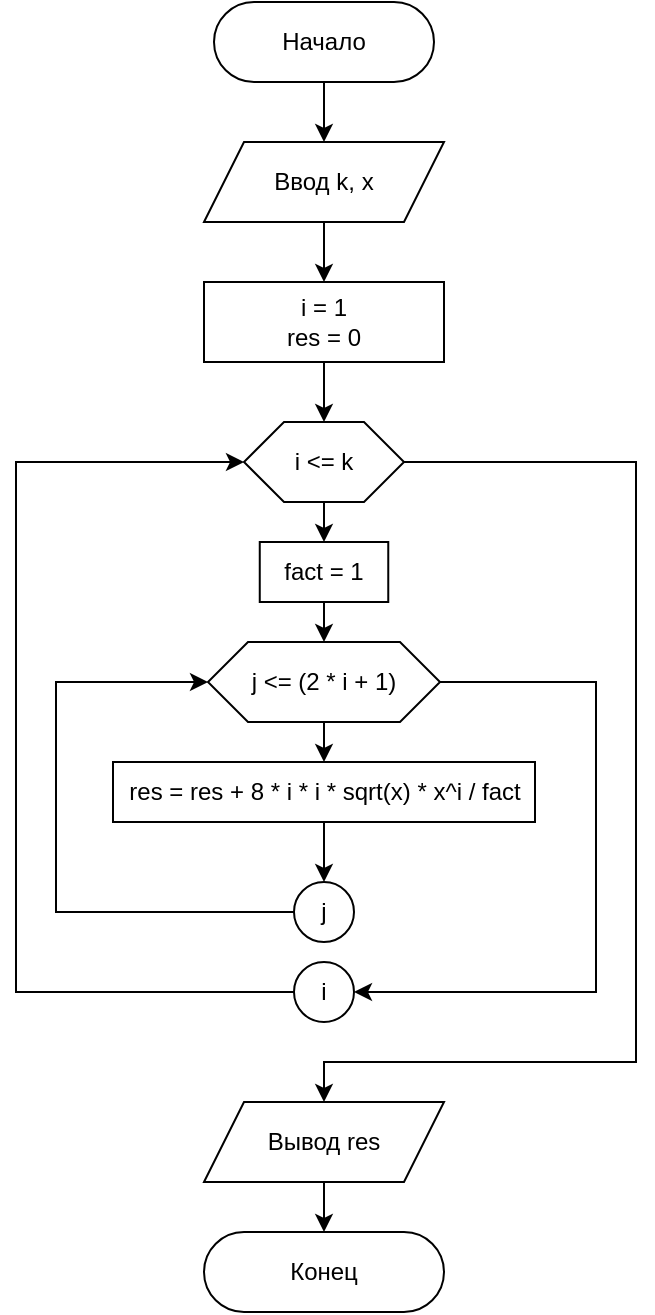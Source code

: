 <mxfile version="24.3.0" type="device">
  <diagram name="Страница — 1" id="fY1QoJU-OQZtq0JVKS2O">
    <mxGraphModel dx="1977" dy="1213" grid="1" gridSize="10" guides="1" tooltips="1" connect="1" arrows="1" fold="1" page="1" pageScale="1" pageWidth="827" pageHeight="1169" math="0" shadow="0">
      <root>
        <mxCell id="0" />
        <mxCell id="1" parent="0" />
        <mxCell id="Y9y1II7sfUISDOUBbBMM-1" value="Начало" style="rounded=1;whiteSpace=wrap;html=1;arcSize=50;" vertex="1" parent="1">
          <mxGeometry x="339" y="50" width="110" height="40" as="geometry" />
        </mxCell>
        <mxCell id="Y9y1II7sfUISDOUBbBMM-2" value="Ввод k, x" style="shape=parallelogram;perimeter=parallelogramPerimeter;whiteSpace=wrap;html=1;fixedSize=1;" vertex="1" parent="1">
          <mxGeometry x="334" y="120" width="120" height="40" as="geometry" />
        </mxCell>
        <mxCell id="Y9y1II7sfUISDOUBbBMM-5" value="i = 1&lt;br&gt;res = 0" style="rounded=0;whiteSpace=wrap;html=1;" vertex="1" parent="1">
          <mxGeometry x="334" y="190" width="120" height="40" as="geometry" />
        </mxCell>
        <mxCell id="Y9y1II7sfUISDOUBbBMM-9" value="" style="endArrow=classic;html=1;rounded=0;exitX=0;exitY=0.5;exitDx=0;exitDy=0;entryX=0;entryY=0.5;entryDx=0;entryDy=0;" edge="1" parent="1" source="Y9y1II7sfUISDOUBbBMM-18" target="Y9y1II7sfUISDOUBbBMM-17">
          <mxGeometry width="50" height="50" relative="1" as="geometry">
            <mxPoint x="351.5" y="430" as="sourcePoint" />
            <mxPoint x="339" y="280" as="targetPoint" />
            <Array as="points">
              <mxPoint x="240" y="545" />
              <mxPoint x="240" y="425" />
              <mxPoint x="240" y="280" />
            </Array>
          </mxGeometry>
        </mxCell>
        <mxCell id="Y9y1II7sfUISDOUBbBMM-10" value="" style="endArrow=classic;html=1;rounded=0;exitX=0.5;exitY=1;exitDx=0;exitDy=0;entryX=0.5;entryY=0;entryDx=0;entryDy=0;" edge="1" parent="1" source="Y9y1II7sfUISDOUBbBMM-1" target="Y9y1II7sfUISDOUBbBMM-2">
          <mxGeometry width="50" height="50" relative="1" as="geometry">
            <mxPoint x="114" y="190" as="sourcePoint" />
            <mxPoint x="164" y="140" as="targetPoint" />
          </mxGeometry>
        </mxCell>
        <mxCell id="Y9y1II7sfUISDOUBbBMM-11" value="" style="endArrow=classic;html=1;rounded=0;exitX=0.5;exitY=1;exitDx=0;exitDy=0;entryX=0.5;entryY=0;entryDx=0;entryDy=0;" edge="1" parent="1" source="Y9y1II7sfUISDOUBbBMM-2" target="Y9y1II7sfUISDOUBbBMM-5">
          <mxGeometry width="50" height="50" relative="1" as="geometry">
            <mxPoint x="134" y="250" as="sourcePoint" />
            <mxPoint x="184" y="200" as="targetPoint" />
          </mxGeometry>
        </mxCell>
        <mxCell id="Y9y1II7sfUISDOUBbBMM-12" value="Вывод res" style="shape=parallelogram;perimeter=parallelogramPerimeter;whiteSpace=wrap;html=1;fixedSize=1;" vertex="1" parent="1">
          <mxGeometry x="334" y="600" width="120" height="40" as="geometry" />
        </mxCell>
        <mxCell id="Y9y1II7sfUISDOUBbBMM-13" value="" style="endArrow=classic;html=1;rounded=0;exitX=0.5;exitY=1;exitDx=0;exitDy=0;" edge="1" parent="1" source="Y9y1II7sfUISDOUBbBMM-5">
          <mxGeometry width="50" height="50" relative="1" as="geometry">
            <mxPoint x="180" y="380" as="sourcePoint" />
            <mxPoint x="394" y="260" as="targetPoint" />
          </mxGeometry>
        </mxCell>
        <mxCell id="Y9y1II7sfUISDOUBbBMM-14" value="" style="endArrow=classic;html=1;rounded=0;exitX=1;exitY=0.5;exitDx=0;exitDy=0;" edge="1" parent="1" source="Y9y1II7sfUISDOUBbBMM-17" target="Y9y1II7sfUISDOUBbBMM-12">
          <mxGeometry width="50" height="50" relative="1" as="geometry">
            <mxPoint x="449" y="280" as="sourcePoint" />
            <mxPoint x="330" y="490" as="targetPoint" />
            <Array as="points">
              <mxPoint x="550" y="280" />
              <mxPoint x="550" y="580" />
              <mxPoint x="394" y="580" />
            </Array>
          </mxGeometry>
        </mxCell>
        <mxCell id="Y9y1II7sfUISDOUBbBMM-15" value="" style="endArrow=classic;html=1;rounded=0;exitX=0.5;exitY=1;exitDx=0;exitDy=0;" edge="1" parent="1" source="Y9y1II7sfUISDOUBbBMM-12" target="Y9y1II7sfUISDOUBbBMM-16">
          <mxGeometry width="50" height="50" relative="1" as="geometry">
            <mxPoint x="394" y="640" as="sourcePoint" />
            <mxPoint x="399" y="795" as="targetPoint" />
          </mxGeometry>
        </mxCell>
        <mxCell id="Y9y1II7sfUISDOUBbBMM-16" value="Конец" style="rounded=1;whiteSpace=wrap;html=1;arcSize=50;" vertex="1" parent="1">
          <mxGeometry x="334" y="665" width="120" height="40" as="geometry" />
        </mxCell>
        <mxCell id="Y9y1II7sfUISDOUBbBMM-17" value="i &amp;lt;= k" style="shape=hexagon;perimeter=hexagonPerimeter2;whiteSpace=wrap;html=1;fixedSize=1;" vertex="1" parent="1">
          <mxGeometry x="354" y="260" width="80" height="40" as="geometry" />
        </mxCell>
        <mxCell id="Y9y1II7sfUISDOUBbBMM-18" value="i" style="ellipse;whiteSpace=wrap;html=1;aspect=fixed;" vertex="1" parent="1">
          <mxGeometry x="379" y="530" width="30" height="30" as="geometry" />
        </mxCell>
        <mxCell id="Y9y1II7sfUISDOUBbBMM-21" value="fact = 1" style="rounded=0;whiteSpace=wrap;html=1;" vertex="1" parent="1">
          <mxGeometry x="361.88" y="320" width="64.25" height="30" as="geometry" />
        </mxCell>
        <mxCell id="Y9y1II7sfUISDOUBbBMM-22" value="" style="endArrow=classic;html=1;rounded=0;exitX=0.5;exitY=1;exitDx=0;exitDy=0;" edge="1" parent="1" source="Y9y1II7sfUISDOUBbBMM-17" target="Y9y1II7sfUISDOUBbBMM-21">
          <mxGeometry width="50" height="50" relative="1" as="geometry">
            <mxPoint x="330" y="430" as="sourcePoint" />
            <mxPoint x="380" y="380" as="targetPoint" />
          </mxGeometry>
        </mxCell>
        <mxCell id="Y9y1II7sfUISDOUBbBMM-23" value="j &amp;lt;= (2 * i + 1)" style="shape=hexagon;perimeter=hexagonPerimeter2;whiteSpace=wrap;html=1;fixedSize=1;" vertex="1" parent="1">
          <mxGeometry x="336" y="370" width="116" height="40" as="geometry" />
        </mxCell>
        <mxCell id="Y9y1II7sfUISDOUBbBMM-24" value="" style="endArrow=classic;html=1;rounded=0;exitX=0.5;exitY=1;exitDx=0;exitDy=0;" edge="1" parent="1" source="Y9y1II7sfUISDOUBbBMM-21">
          <mxGeometry width="50" height="50" relative="1" as="geometry">
            <mxPoint x="340" y="480" as="sourcePoint" />
            <mxPoint x="394" y="370" as="targetPoint" />
          </mxGeometry>
        </mxCell>
        <mxCell id="Y9y1II7sfUISDOUBbBMM-25" value="res = res + 8 * i * i * sqrt(x) * x^i / fact" style="rounded=0;whiteSpace=wrap;html=1;" vertex="1" parent="1">
          <mxGeometry x="288.5" y="430" width="211" height="30" as="geometry" />
        </mxCell>
        <mxCell id="Y9y1II7sfUISDOUBbBMM-26" value="" style="endArrow=classic;html=1;rounded=0;exitX=0.5;exitY=1;exitDx=0;exitDy=0;entryX=0.5;entryY=0;entryDx=0;entryDy=0;" edge="1" parent="1" source="Y9y1II7sfUISDOUBbBMM-23" target="Y9y1II7sfUISDOUBbBMM-25">
          <mxGeometry width="50" height="50" relative="1" as="geometry">
            <mxPoint x="360" y="520" as="sourcePoint" />
            <mxPoint x="410" y="470" as="targetPoint" />
          </mxGeometry>
        </mxCell>
        <mxCell id="Y9y1II7sfUISDOUBbBMM-27" value="" style="endArrow=classic;html=1;rounded=0;exitX=0.5;exitY=1;exitDx=0;exitDy=0;entryX=0.5;entryY=0;entryDx=0;entryDy=0;" edge="1" parent="1" source="Y9y1II7sfUISDOUBbBMM-25" target="Y9y1II7sfUISDOUBbBMM-28">
          <mxGeometry width="50" height="50" relative="1" as="geometry">
            <mxPoint x="340" y="550" as="sourcePoint" />
            <mxPoint x="390" y="500" as="targetPoint" />
          </mxGeometry>
        </mxCell>
        <mxCell id="Y9y1II7sfUISDOUBbBMM-28" value="j" style="ellipse;whiteSpace=wrap;html=1;aspect=fixed;" vertex="1" parent="1">
          <mxGeometry x="379" y="490" width="30" height="30" as="geometry" />
        </mxCell>
        <mxCell id="Y9y1II7sfUISDOUBbBMM-29" value="" style="endArrow=classic;html=1;rounded=0;exitX=0;exitY=0.5;exitDx=0;exitDy=0;entryX=0;entryY=0.5;entryDx=0;entryDy=0;" edge="1" parent="1" source="Y9y1II7sfUISDOUBbBMM-28" target="Y9y1II7sfUISDOUBbBMM-23">
          <mxGeometry width="50" height="50" relative="1" as="geometry">
            <mxPoint x="280" y="540" as="sourcePoint" />
            <mxPoint x="270" y="350" as="targetPoint" />
            <Array as="points">
              <mxPoint x="260" y="505" />
              <mxPoint x="260" y="390" />
            </Array>
          </mxGeometry>
        </mxCell>
        <mxCell id="Y9y1II7sfUISDOUBbBMM-30" value="" style="endArrow=classic;html=1;rounded=0;exitX=1;exitY=0.5;exitDx=0;exitDy=0;entryX=1;entryY=0.5;entryDx=0;entryDy=0;" edge="1" parent="1" source="Y9y1II7sfUISDOUBbBMM-23" target="Y9y1II7sfUISDOUBbBMM-18">
          <mxGeometry width="50" height="50" relative="1" as="geometry">
            <mxPoint x="610" y="520" as="sourcePoint" />
            <mxPoint x="660" y="470" as="targetPoint" />
            <Array as="points">
              <mxPoint x="530" y="390" />
              <mxPoint x="530" y="545" />
            </Array>
          </mxGeometry>
        </mxCell>
      </root>
    </mxGraphModel>
  </diagram>
</mxfile>
